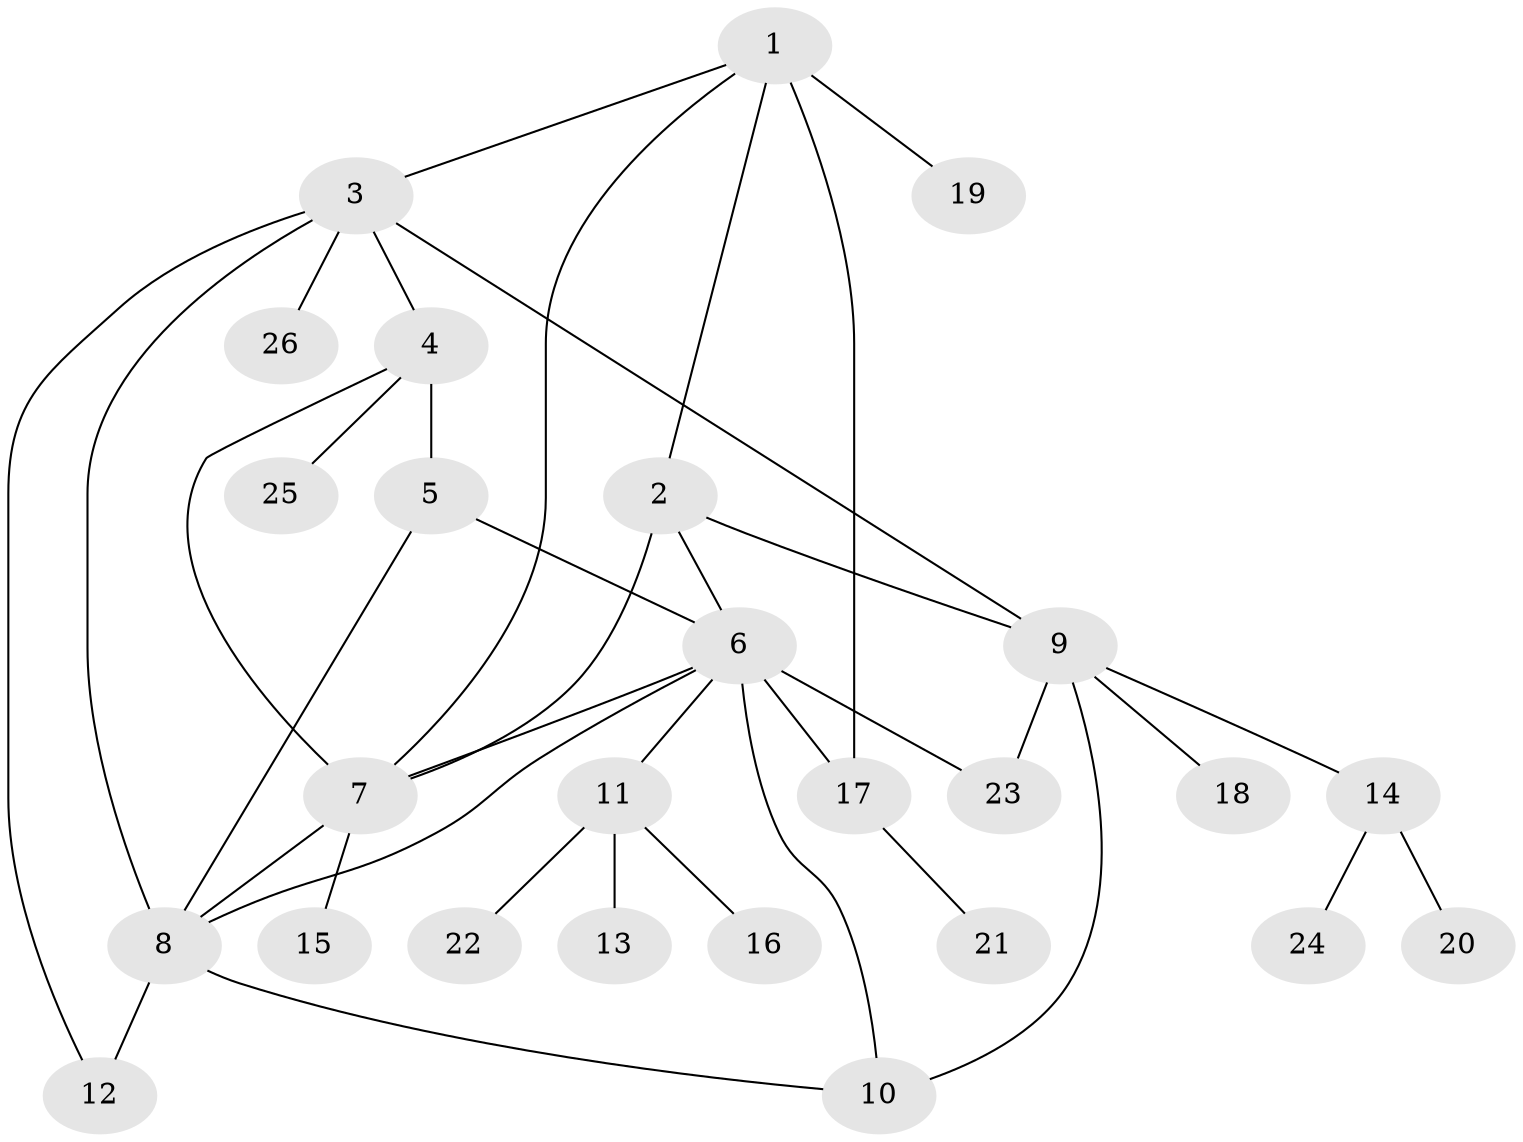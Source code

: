 // original degree distribution, {6: 0.057692307692307696, 5: 0.019230769230769232, 7: 0.07692307692307693, 2: 0.3076923076923077, 8: 0.019230769230769232, 4: 0.038461538461538464, 3: 0.038461538461538464, 1: 0.4423076923076923}
// Generated by graph-tools (version 1.1) at 2025/37/03/09/25 02:37:22]
// undirected, 26 vertices, 38 edges
graph export_dot {
graph [start="1"]
  node [color=gray90,style=filled];
  1;
  2;
  3;
  4;
  5;
  6;
  7;
  8;
  9;
  10;
  11;
  12;
  13;
  14;
  15;
  16;
  17;
  18;
  19;
  20;
  21;
  22;
  23;
  24;
  25;
  26;
  1 -- 2 [weight=1.0];
  1 -- 3 [weight=1.0];
  1 -- 7 [weight=1.0];
  1 -- 17 [weight=1.0];
  1 -- 19 [weight=1.0];
  2 -- 6 [weight=1.0];
  2 -- 7 [weight=1.0];
  2 -- 9 [weight=1.0];
  3 -- 4 [weight=1.0];
  3 -- 8 [weight=1.0];
  3 -- 9 [weight=1.0];
  3 -- 12 [weight=1.0];
  3 -- 26 [weight=1.0];
  4 -- 5 [weight=3.0];
  4 -- 7 [weight=1.0];
  4 -- 25 [weight=1.0];
  5 -- 6 [weight=1.0];
  5 -- 8 [weight=1.0];
  6 -- 7 [weight=1.0];
  6 -- 8 [weight=1.0];
  6 -- 10 [weight=1.0];
  6 -- 11 [weight=1.0];
  6 -- 17 [weight=1.0];
  6 -- 23 [weight=1.0];
  7 -- 8 [weight=1.0];
  7 -- 15 [weight=2.0];
  8 -- 10 [weight=1.0];
  8 -- 12 [weight=1.0];
  9 -- 10 [weight=1.0];
  9 -- 14 [weight=1.0];
  9 -- 18 [weight=1.0];
  9 -- 23 [weight=1.0];
  11 -- 13 [weight=1.0];
  11 -- 16 [weight=1.0];
  11 -- 22 [weight=2.0];
  14 -- 20 [weight=1.0];
  14 -- 24 [weight=1.0];
  17 -- 21 [weight=1.0];
}
